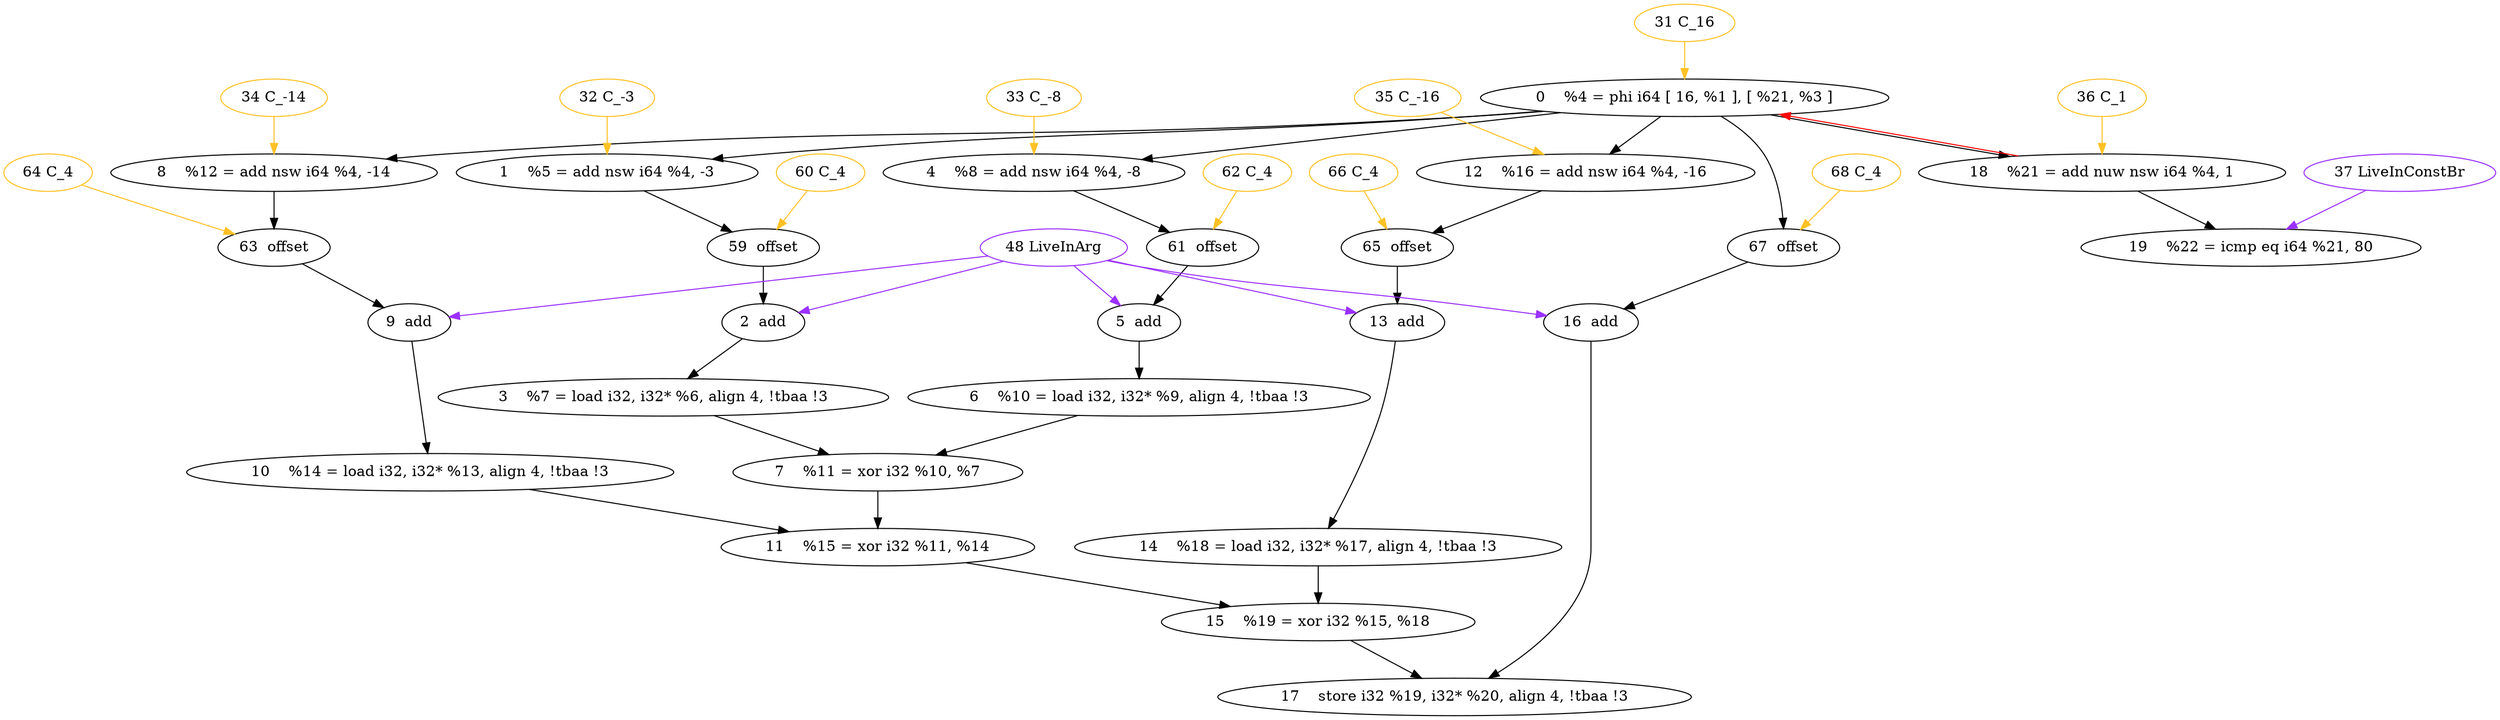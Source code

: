 digraph SHA11 { 
{
 compound=true;
0 [color=black, label="0    %4 = phi i64 [ 16, %1 ], [ %21, %3 ]"];

1 [color=black, label="1    %5 = add nsw i64 %4, -3"];

2 [color=black, label="2  add"];

3 [color=black, label="3    %7 = load i32, i32* %6, align 4, !tbaa !3"];

4 [color=black, label="4    %8 = add nsw i64 %4, -8"];

5 [color=black, label="5  add"];

6 [color=black, label="6    %10 = load i32, i32* %9, align 4, !tbaa !3"];

7 [color=black, label="7    %11 = xor i32 %10, %7"];

8 [color=black, label="8    %12 = add nsw i64 %4, -14"];

9 [color=black, label="9  add"];

10 [color=black, label="10    %14 = load i32, i32* %13, align 4, !tbaa !3"];

11 [color=black, label="11    %15 = xor i32 %11, %14"];

12 [color=black, label="12    %16 = add nsw i64 %4, -16"];

13 [color=black, label="13  add"];

14 [color=black, label="14    %18 = load i32, i32* %17, align 4, !tbaa !3"];

15 [color=black, label="15    %19 = xor i32 %15, %18"];

16 [color=black, label="16  add"];

17 [color=black, label="17    store i32 %19, i32* %20, align 4, !tbaa !3"];

18 [color=black, label="18    %21 = add nuw nsw i64 %4, 1"];

19 [color=black, label="19    %22 = icmp eq i64 %21, 80"];

59 [color=black, label="59  offset"];

61 [color=black, label="61  offset"];

63 [color=black, label="63  offset"];

65 [color=black, label="65  offset"];

67 [color=black, label="67  offset"];
0 -> 18
0 -> 67
0 -> 12
0 -> 8
0 -> 4
0 -> 1
1 -> 59
2 -> 3
3 -> 7
4 -> 61
5 -> 6
6 -> 7
7 -> 11
8 -> 63
9 -> 10
10 -> 11
11 -> 15
12 -> 65
13 -> 14
14 -> 15
15 -> 17
16 -> 17
18 -> 19
18 -> 0 [color=red]
59 -> 2
61 -> 5
63 -> 9
65 -> 13
67 -> 16

31 [color=goldenrod1, label="31 C_16"];

32 [color=goldenrod1, label="32 C_-3"];

33 [color=goldenrod1, label="33 C_-8"];

34 [color=goldenrod1, label="34 C_-14"];

35 [color=goldenrod1, label="35 C_-16"];

36 [color=goldenrod1, label="36 C_1"];

60 [color=goldenrod1, label="60 C_4"];

62 [color=goldenrod1, label="62 C_4"];

64 [color=goldenrod1, label="64 C_4"];

66 [color=goldenrod1, label="66 C_4"];

68 [color=goldenrod1, label="68 C_4"];

37 [color=purple1, label="37 LiveInConstBr"];

48 [color=purple1, label="48 LiveInArg"];
37 -> 19 [color=purple1]
48 -> 16 [color=purple1]
48 -> 13 [color=purple1]
48 -> 9 [color=purple1]
48 -> 5 [color=purple1]
48 -> 2 [color=purple1]
31 -> 0 [color=goldenrod1]
32 -> 1 [color=goldenrod1]
33 -> 4 [color=goldenrod1]
34 -> 8 [color=goldenrod1]
35 -> 12 [color=goldenrod1]
36 -> 18 [color=goldenrod1]
60 -> 59 [color=goldenrod1]
62 -> 61 [color=goldenrod1]
64 -> 63 [color=goldenrod1]
66 -> 65 [color=goldenrod1]
68 -> 67 [color=goldenrod1]

}

}